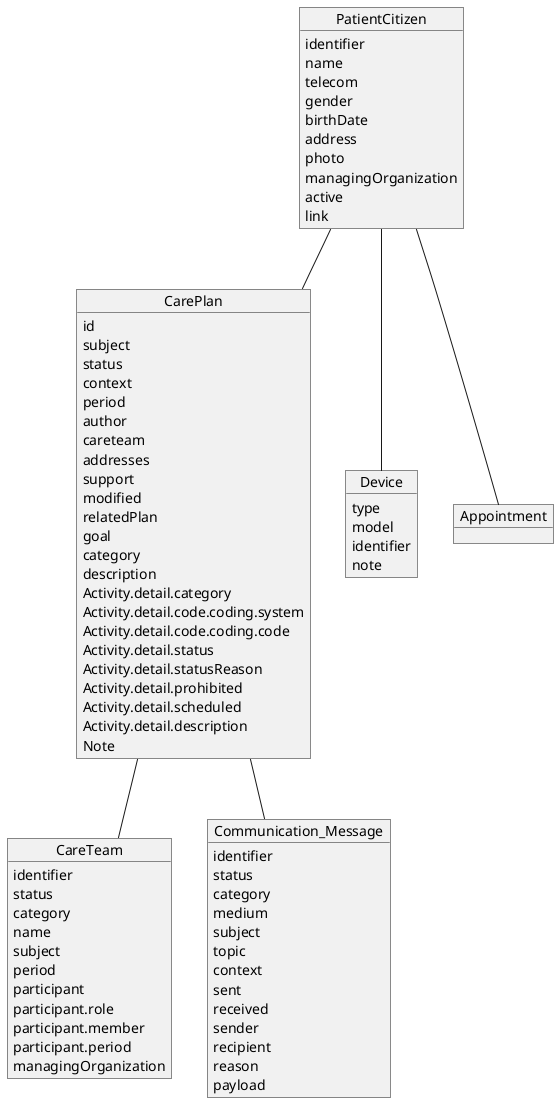 @startuml
object PatientCitizen{
    identifier
    name
    telecom
    gender
    birthDate
    address
    photo
    managingOrganization
    active
    link
}

object CareTeam{
    identifier
    status
    category
    name
    subject
    period
    participant
    participant.role
    participant.member
    participant.period
    managingOrganization
}

object CarePlan{
    id
    subject
    status
    context
    period
    author
    careteam
    addresses
    support
    modified
    relatedPlan
    goal
    category
    description
    Activity.detail.category
    Activity.detail.code.coding.system
    Activity.detail.code.coding.code
    Activity.detail.status
    Activity.detail.statusReason
    Activity.detail.prohibited
    Activity.detail.scheduled
    Activity.detail.description
    Note
}


object Communication_Message{
    identifier
    status
    category
    medium
    subject
    topic
    context
    sent
    received
    sender
    recipient
    reason
    payload    
}

object Device{
    type
    model
    identifier
    note
}

object Appointment{
}

PatientCitizen -- Device
PatientCitizen -- Appointment

PatientCitizen -- CarePlan

CarePlan -- CareTeam
CarePlan -- Communication_Message
@enduml
